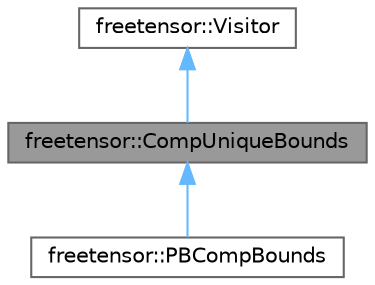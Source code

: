 digraph "freetensor::CompUniqueBounds"
{
 // LATEX_PDF_SIZE
  bgcolor="transparent";
  edge [fontname=Helvetica,fontsize=10,labelfontname=Helvetica,labelfontsize=10];
  node [fontname=Helvetica,fontsize=10,shape=box,height=0.2,width=0.4];
  Node1 [label="freetensor::CompUniqueBounds",height=0.2,width=0.4,color="gray40", fillcolor="grey60", style="filled", fontcolor="black",tooltip=" "];
  Node2 -> Node1 [dir="back",color="steelblue1",style="solid"];
  Node2 [label="freetensor::Visitor",height=0.2,width=0.4,color="gray40", fillcolor="white", style="filled",URL="$classfreetensor_1_1Visitor.html",tooltip=" "];
  Node1 -> Node3 [dir="back",color="steelblue1",style="solid"];
  Node3 [label="freetensor::PBCompBounds",height=0.2,width=0.4,color="gray40", fillcolor="white", style="filled",URL="$classfreetensor_1_1PBCompBounds.html",tooltip=" "];
}
